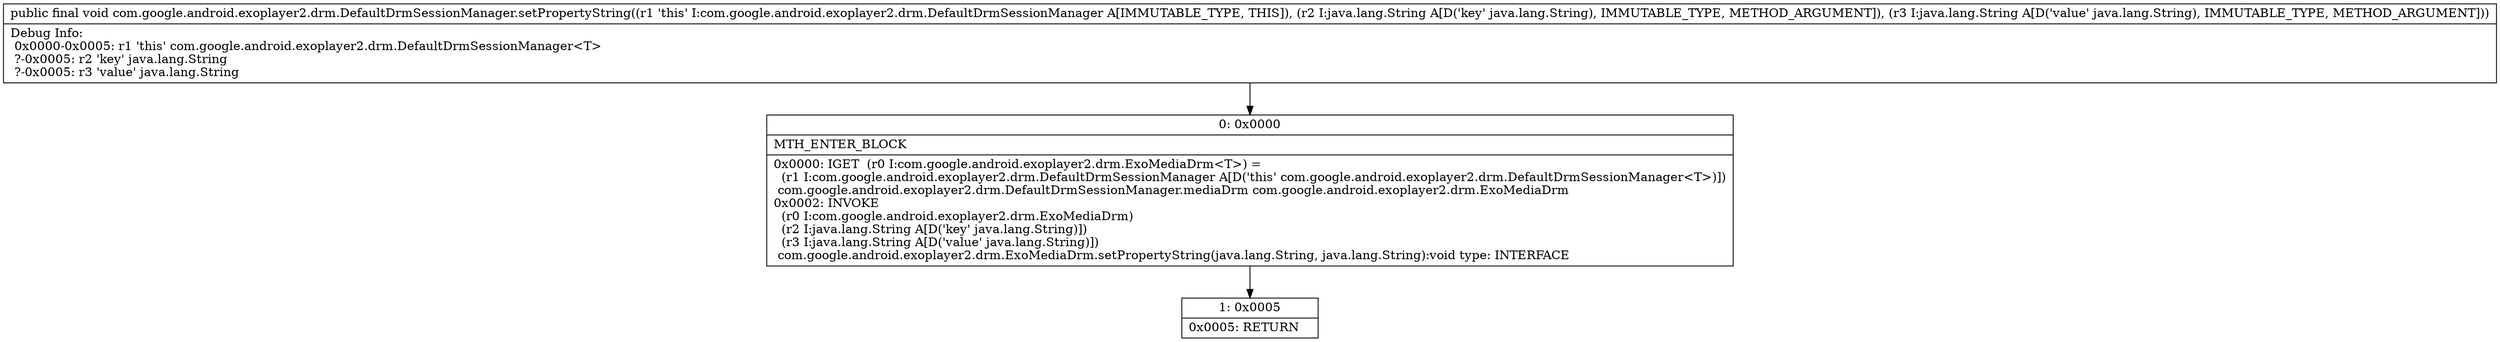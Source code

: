digraph "CFG forcom.google.android.exoplayer2.drm.DefaultDrmSessionManager.setPropertyString(Ljava\/lang\/String;Ljava\/lang\/String;)V" {
Node_0 [shape=record,label="{0\:\ 0x0000|MTH_ENTER_BLOCK\l|0x0000: IGET  (r0 I:com.google.android.exoplayer2.drm.ExoMediaDrm\<T\>) = \l  (r1 I:com.google.android.exoplayer2.drm.DefaultDrmSessionManager A[D('this' com.google.android.exoplayer2.drm.DefaultDrmSessionManager\<T\>)])\l com.google.android.exoplayer2.drm.DefaultDrmSessionManager.mediaDrm com.google.android.exoplayer2.drm.ExoMediaDrm \l0x0002: INVOKE  \l  (r0 I:com.google.android.exoplayer2.drm.ExoMediaDrm)\l  (r2 I:java.lang.String A[D('key' java.lang.String)])\l  (r3 I:java.lang.String A[D('value' java.lang.String)])\l com.google.android.exoplayer2.drm.ExoMediaDrm.setPropertyString(java.lang.String, java.lang.String):void type: INTERFACE \l}"];
Node_1 [shape=record,label="{1\:\ 0x0005|0x0005: RETURN   \l}"];
MethodNode[shape=record,label="{public final void com.google.android.exoplayer2.drm.DefaultDrmSessionManager.setPropertyString((r1 'this' I:com.google.android.exoplayer2.drm.DefaultDrmSessionManager A[IMMUTABLE_TYPE, THIS]), (r2 I:java.lang.String A[D('key' java.lang.String), IMMUTABLE_TYPE, METHOD_ARGUMENT]), (r3 I:java.lang.String A[D('value' java.lang.String), IMMUTABLE_TYPE, METHOD_ARGUMENT]))  | Debug Info:\l  0x0000\-0x0005: r1 'this' com.google.android.exoplayer2.drm.DefaultDrmSessionManager\<T\>\l  ?\-0x0005: r2 'key' java.lang.String\l  ?\-0x0005: r3 'value' java.lang.String\l}"];
MethodNode -> Node_0;
Node_0 -> Node_1;
}

